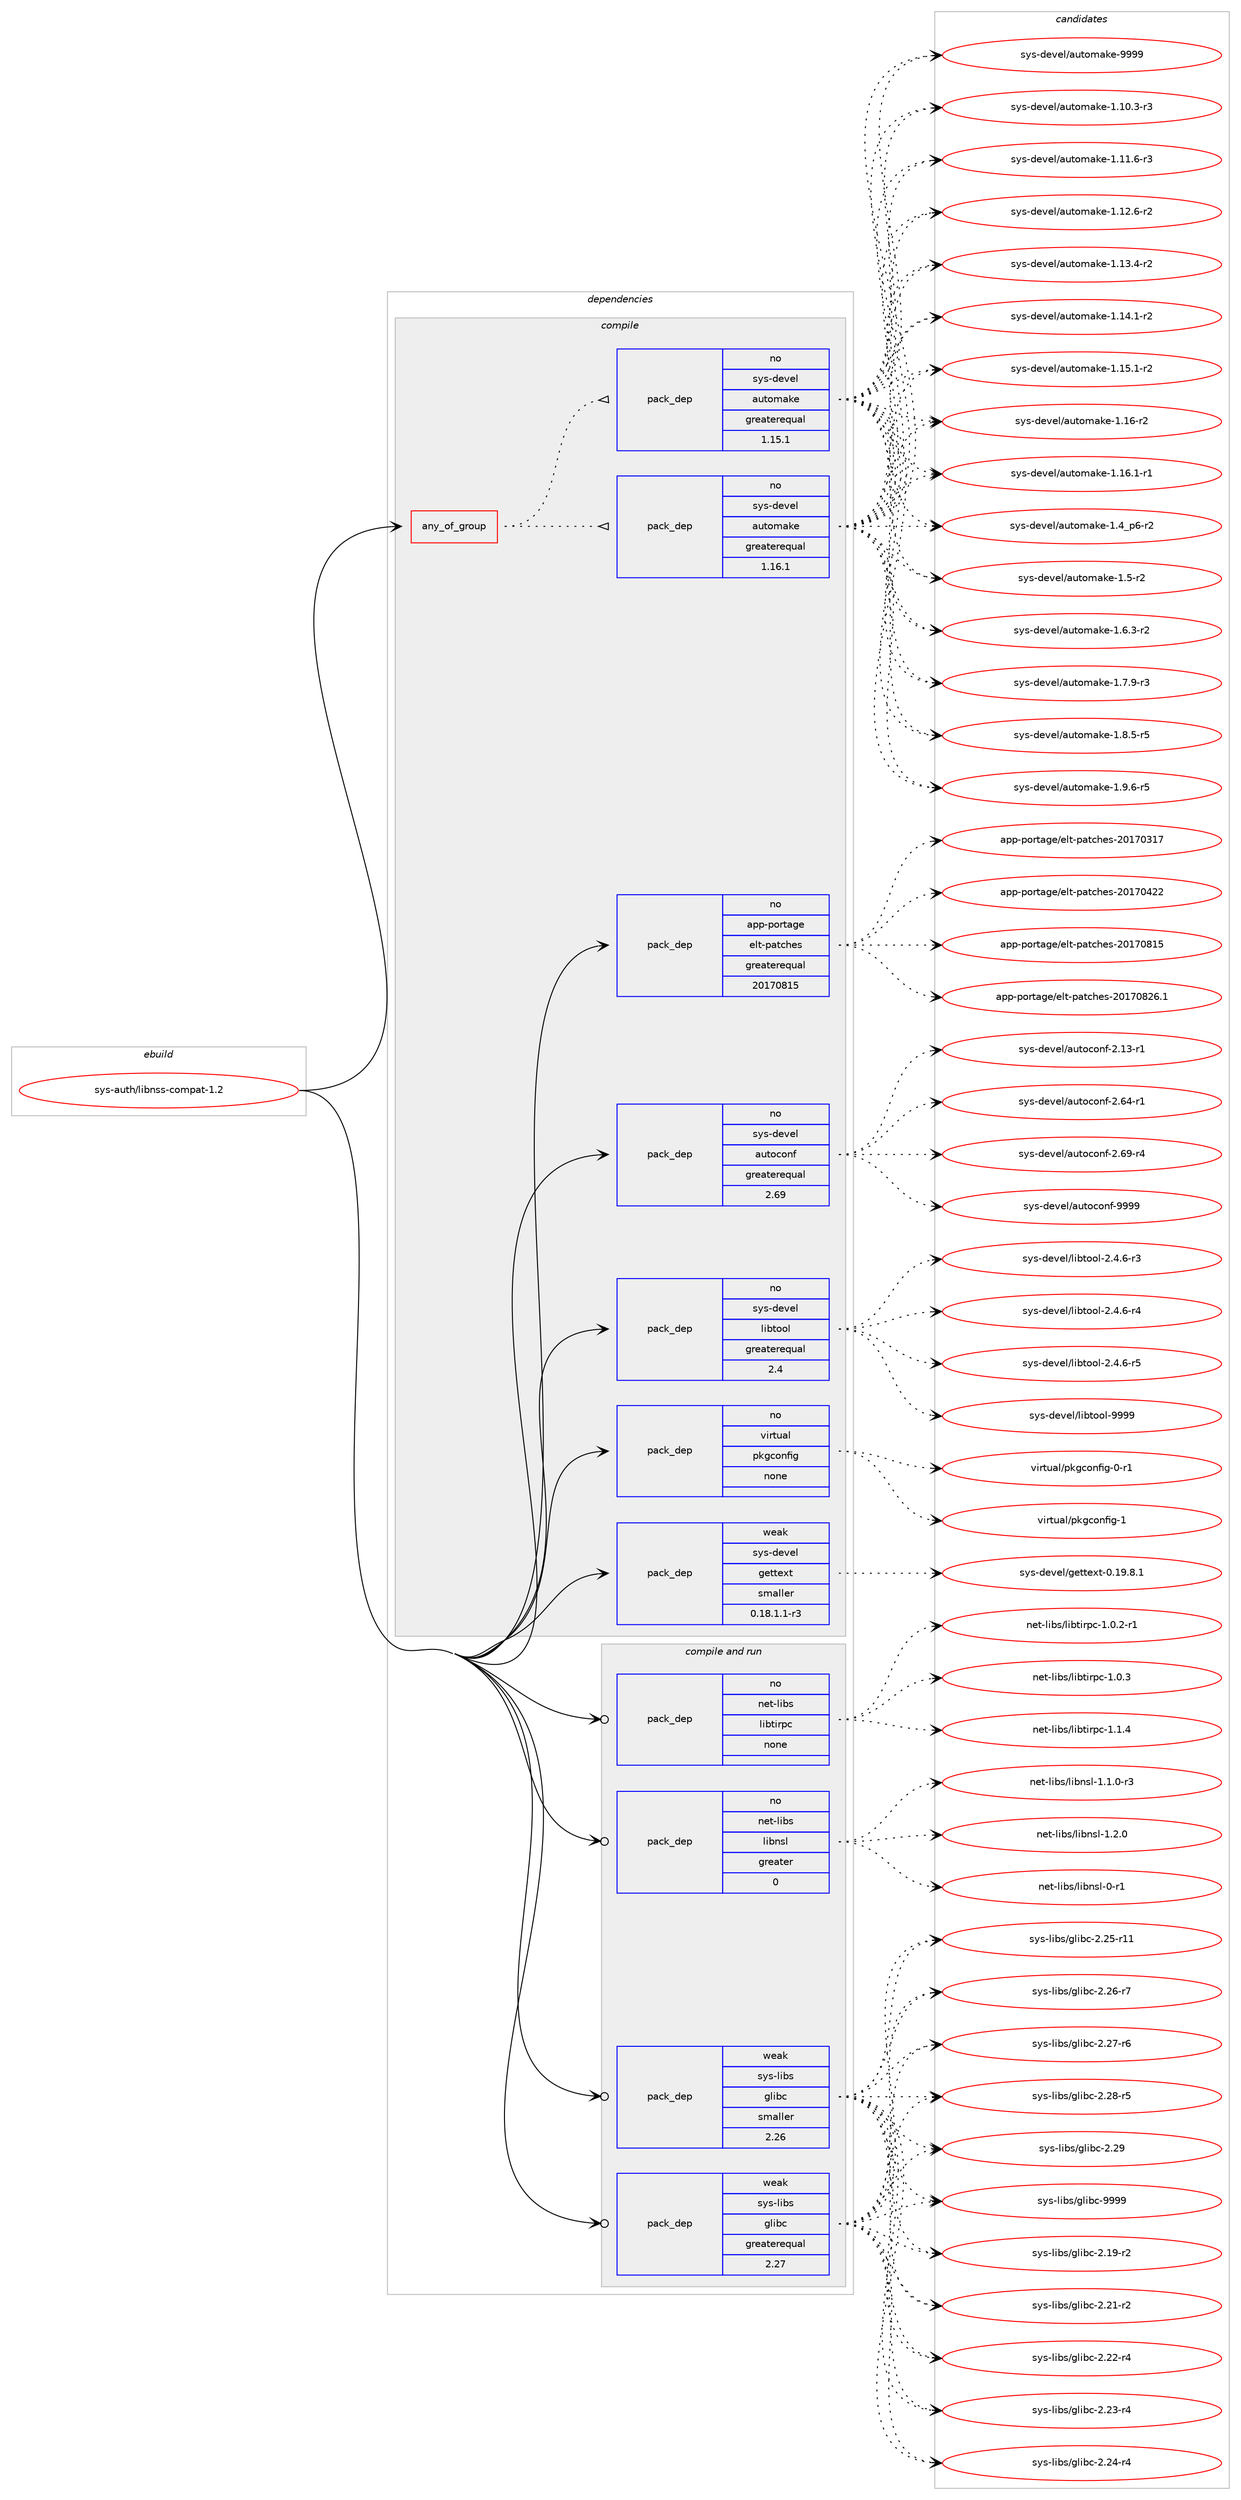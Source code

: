 digraph prolog {

# *************
# Graph options
# *************

newrank=true;
concentrate=true;
compound=true;
graph [rankdir=LR,fontname=Helvetica,fontsize=10,ranksep=1.5];#, ranksep=2.5, nodesep=0.2];
edge  [arrowhead=vee];
node  [fontname=Helvetica,fontsize=10];

# **********
# The ebuild
# **********

subgraph cluster_leftcol {
color=gray;
rank=same;
label=<<i>ebuild</i>>;
id [label="sys-auth/libnss-compat-1.2", color=red, width=4, href="../sys-auth/libnss-compat-1.2.svg"];
}

# ****************
# The dependencies
# ****************

subgraph cluster_midcol {
color=gray;
label=<<i>dependencies</i>>;
subgraph cluster_compile {
fillcolor="#eeeeee";
style=filled;
label=<<i>compile</i>>;
subgraph any27219 {
dependency1717158 [label=<<TABLE BORDER="0" CELLBORDER="1" CELLSPACING="0" CELLPADDING="4"><TR><TD CELLPADDING="10">any_of_group</TD></TR></TABLE>>, shape=none, color=red];subgraph pack1231331 {
dependency1717159 [label=<<TABLE BORDER="0" CELLBORDER="1" CELLSPACING="0" CELLPADDING="4" WIDTH="220"><TR><TD ROWSPAN="6" CELLPADDING="30">pack_dep</TD></TR><TR><TD WIDTH="110">no</TD></TR><TR><TD>sys-devel</TD></TR><TR><TD>automake</TD></TR><TR><TD>greaterequal</TD></TR><TR><TD>1.16.1</TD></TR></TABLE>>, shape=none, color=blue];
}
dependency1717158:e -> dependency1717159:w [weight=20,style="dotted",arrowhead="oinv"];
subgraph pack1231332 {
dependency1717160 [label=<<TABLE BORDER="0" CELLBORDER="1" CELLSPACING="0" CELLPADDING="4" WIDTH="220"><TR><TD ROWSPAN="6" CELLPADDING="30">pack_dep</TD></TR><TR><TD WIDTH="110">no</TD></TR><TR><TD>sys-devel</TD></TR><TR><TD>automake</TD></TR><TR><TD>greaterequal</TD></TR><TR><TD>1.15.1</TD></TR></TABLE>>, shape=none, color=blue];
}
dependency1717158:e -> dependency1717160:w [weight=20,style="dotted",arrowhead="oinv"];
}
id:e -> dependency1717158:w [weight=20,style="solid",arrowhead="vee"];
subgraph pack1231333 {
dependency1717161 [label=<<TABLE BORDER="0" CELLBORDER="1" CELLSPACING="0" CELLPADDING="4" WIDTH="220"><TR><TD ROWSPAN="6" CELLPADDING="30">pack_dep</TD></TR><TR><TD WIDTH="110">no</TD></TR><TR><TD>app-portage</TD></TR><TR><TD>elt-patches</TD></TR><TR><TD>greaterequal</TD></TR><TR><TD>20170815</TD></TR></TABLE>>, shape=none, color=blue];
}
id:e -> dependency1717161:w [weight=20,style="solid",arrowhead="vee"];
subgraph pack1231334 {
dependency1717162 [label=<<TABLE BORDER="0" CELLBORDER="1" CELLSPACING="0" CELLPADDING="4" WIDTH="220"><TR><TD ROWSPAN="6" CELLPADDING="30">pack_dep</TD></TR><TR><TD WIDTH="110">no</TD></TR><TR><TD>sys-devel</TD></TR><TR><TD>autoconf</TD></TR><TR><TD>greaterequal</TD></TR><TR><TD>2.69</TD></TR></TABLE>>, shape=none, color=blue];
}
id:e -> dependency1717162:w [weight=20,style="solid",arrowhead="vee"];
subgraph pack1231335 {
dependency1717163 [label=<<TABLE BORDER="0" CELLBORDER="1" CELLSPACING="0" CELLPADDING="4" WIDTH="220"><TR><TD ROWSPAN="6" CELLPADDING="30">pack_dep</TD></TR><TR><TD WIDTH="110">no</TD></TR><TR><TD>sys-devel</TD></TR><TR><TD>libtool</TD></TR><TR><TD>greaterequal</TD></TR><TR><TD>2.4</TD></TR></TABLE>>, shape=none, color=blue];
}
id:e -> dependency1717163:w [weight=20,style="solid",arrowhead="vee"];
subgraph pack1231336 {
dependency1717164 [label=<<TABLE BORDER="0" CELLBORDER="1" CELLSPACING="0" CELLPADDING="4" WIDTH="220"><TR><TD ROWSPAN="6" CELLPADDING="30">pack_dep</TD></TR><TR><TD WIDTH="110">no</TD></TR><TR><TD>virtual</TD></TR><TR><TD>pkgconfig</TD></TR><TR><TD>none</TD></TR><TR><TD></TD></TR></TABLE>>, shape=none, color=blue];
}
id:e -> dependency1717164:w [weight=20,style="solid",arrowhead="vee"];
subgraph pack1231337 {
dependency1717165 [label=<<TABLE BORDER="0" CELLBORDER="1" CELLSPACING="0" CELLPADDING="4" WIDTH="220"><TR><TD ROWSPAN="6" CELLPADDING="30">pack_dep</TD></TR><TR><TD WIDTH="110">weak</TD></TR><TR><TD>sys-devel</TD></TR><TR><TD>gettext</TD></TR><TR><TD>smaller</TD></TR><TR><TD>0.18.1.1-r3</TD></TR></TABLE>>, shape=none, color=blue];
}
id:e -> dependency1717165:w [weight=20,style="solid",arrowhead="vee"];
}
subgraph cluster_compileandrun {
fillcolor="#eeeeee";
style=filled;
label=<<i>compile and run</i>>;
subgraph pack1231338 {
dependency1717166 [label=<<TABLE BORDER="0" CELLBORDER="1" CELLSPACING="0" CELLPADDING="4" WIDTH="220"><TR><TD ROWSPAN="6" CELLPADDING="30">pack_dep</TD></TR><TR><TD WIDTH="110">no</TD></TR><TR><TD>net-libs</TD></TR><TR><TD>libnsl</TD></TR><TR><TD>greater</TD></TR><TR><TD>0</TD></TR></TABLE>>, shape=none, color=blue];
}
id:e -> dependency1717166:w [weight=20,style="solid",arrowhead="odotvee"];
subgraph pack1231339 {
dependency1717167 [label=<<TABLE BORDER="0" CELLBORDER="1" CELLSPACING="0" CELLPADDING="4" WIDTH="220"><TR><TD ROWSPAN="6" CELLPADDING="30">pack_dep</TD></TR><TR><TD WIDTH="110">no</TD></TR><TR><TD>net-libs</TD></TR><TR><TD>libtirpc</TD></TR><TR><TD>none</TD></TR><TR><TD></TD></TR></TABLE>>, shape=none, color=blue];
}
id:e -> dependency1717167:w [weight=20,style="solid",arrowhead="odotvee"];
subgraph pack1231340 {
dependency1717168 [label=<<TABLE BORDER="0" CELLBORDER="1" CELLSPACING="0" CELLPADDING="4" WIDTH="220"><TR><TD ROWSPAN="6" CELLPADDING="30">pack_dep</TD></TR><TR><TD WIDTH="110">weak</TD></TR><TR><TD>sys-libs</TD></TR><TR><TD>glibc</TD></TR><TR><TD>greaterequal</TD></TR><TR><TD>2.27</TD></TR></TABLE>>, shape=none, color=blue];
}
id:e -> dependency1717168:w [weight=20,style="solid",arrowhead="odotvee"];
subgraph pack1231341 {
dependency1717169 [label=<<TABLE BORDER="0" CELLBORDER="1" CELLSPACING="0" CELLPADDING="4" WIDTH="220"><TR><TD ROWSPAN="6" CELLPADDING="30">pack_dep</TD></TR><TR><TD WIDTH="110">weak</TD></TR><TR><TD>sys-libs</TD></TR><TR><TD>glibc</TD></TR><TR><TD>smaller</TD></TR><TR><TD>2.26</TD></TR></TABLE>>, shape=none, color=blue];
}
id:e -> dependency1717169:w [weight=20,style="solid",arrowhead="odotvee"];
}
subgraph cluster_run {
fillcolor="#eeeeee";
style=filled;
label=<<i>run</i>>;
}
}

# **************
# The candidates
# **************

subgraph cluster_choices {
rank=same;
color=gray;
label=<<i>candidates</i>>;

subgraph choice1231331 {
color=black;
nodesep=1;
choice11512111545100101118101108479711711611110997107101454946494846514511451 [label="sys-devel/automake-1.10.3-r3", color=red, width=4,href="../sys-devel/automake-1.10.3-r3.svg"];
choice11512111545100101118101108479711711611110997107101454946494946544511451 [label="sys-devel/automake-1.11.6-r3", color=red, width=4,href="../sys-devel/automake-1.11.6-r3.svg"];
choice11512111545100101118101108479711711611110997107101454946495046544511450 [label="sys-devel/automake-1.12.6-r2", color=red, width=4,href="../sys-devel/automake-1.12.6-r2.svg"];
choice11512111545100101118101108479711711611110997107101454946495146524511450 [label="sys-devel/automake-1.13.4-r2", color=red, width=4,href="../sys-devel/automake-1.13.4-r2.svg"];
choice11512111545100101118101108479711711611110997107101454946495246494511450 [label="sys-devel/automake-1.14.1-r2", color=red, width=4,href="../sys-devel/automake-1.14.1-r2.svg"];
choice11512111545100101118101108479711711611110997107101454946495346494511450 [label="sys-devel/automake-1.15.1-r2", color=red, width=4,href="../sys-devel/automake-1.15.1-r2.svg"];
choice1151211154510010111810110847971171161111099710710145494649544511450 [label="sys-devel/automake-1.16-r2", color=red, width=4,href="../sys-devel/automake-1.16-r2.svg"];
choice11512111545100101118101108479711711611110997107101454946495446494511449 [label="sys-devel/automake-1.16.1-r1", color=red, width=4,href="../sys-devel/automake-1.16.1-r1.svg"];
choice115121115451001011181011084797117116111109971071014549465295112544511450 [label="sys-devel/automake-1.4_p6-r2", color=red, width=4,href="../sys-devel/automake-1.4_p6-r2.svg"];
choice11512111545100101118101108479711711611110997107101454946534511450 [label="sys-devel/automake-1.5-r2", color=red, width=4,href="../sys-devel/automake-1.5-r2.svg"];
choice115121115451001011181011084797117116111109971071014549465446514511450 [label="sys-devel/automake-1.6.3-r2", color=red, width=4,href="../sys-devel/automake-1.6.3-r2.svg"];
choice115121115451001011181011084797117116111109971071014549465546574511451 [label="sys-devel/automake-1.7.9-r3", color=red, width=4,href="../sys-devel/automake-1.7.9-r3.svg"];
choice115121115451001011181011084797117116111109971071014549465646534511453 [label="sys-devel/automake-1.8.5-r5", color=red, width=4,href="../sys-devel/automake-1.8.5-r5.svg"];
choice115121115451001011181011084797117116111109971071014549465746544511453 [label="sys-devel/automake-1.9.6-r5", color=red, width=4,href="../sys-devel/automake-1.9.6-r5.svg"];
choice115121115451001011181011084797117116111109971071014557575757 [label="sys-devel/automake-9999", color=red, width=4,href="../sys-devel/automake-9999.svg"];
dependency1717159:e -> choice11512111545100101118101108479711711611110997107101454946494846514511451:w [style=dotted,weight="100"];
dependency1717159:e -> choice11512111545100101118101108479711711611110997107101454946494946544511451:w [style=dotted,weight="100"];
dependency1717159:e -> choice11512111545100101118101108479711711611110997107101454946495046544511450:w [style=dotted,weight="100"];
dependency1717159:e -> choice11512111545100101118101108479711711611110997107101454946495146524511450:w [style=dotted,weight="100"];
dependency1717159:e -> choice11512111545100101118101108479711711611110997107101454946495246494511450:w [style=dotted,weight="100"];
dependency1717159:e -> choice11512111545100101118101108479711711611110997107101454946495346494511450:w [style=dotted,weight="100"];
dependency1717159:e -> choice1151211154510010111810110847971171161111099710710145494649544511450:w [style=dotted,weight="100"];
dependency1717159:e -> choice11512111545100101118101108479711711611110997107101454946495446494511449:w [style=dotted,weight="100"];
dependency1717159:e -> choice115121115451001011181011084797117116111109971071014549465295112544511450:w [style=dotted,weight="100"];
dependency1717159:e -> choice11512111545100101118101108479711711611110997107101454946534511450:w [style=dotted,weight="100"];
dependency1717159:e -> choice115121115451001011181011084797117116111109971071014549465446514511450:w [style=dotted,weight="100"];
dependency1717159:e -> choice115121115451001011181011084797117116111109971071014549465546574511451:w [style=dotted,weight="100"];
dependency1717159:e -> choice115121115451001011181011084797117116111109971071014549465646534511453:w [style=dotted,weight="100"];
dependency1717159:e -> choice115121115451001011181011084797117116111109971071014549465746544511453:w [style=dotted,weight="100"];
dependency1717159:e -> choice115121115451001011181011084797117116111109971071014557575757:w [style=dotted,weight="100"];
}
subgraph choice1231332 {
color=black;
nodesep=1;
choice11512111545100101118101108479711711611110997107101454946494846514511451 [label="sys-devel/automake-1.10.3-r3", color=red, width=4,href="../sys-devel/automake-1.10.3-r3.svg"];
choice11512111545100101118101108479711711611110997107101454946494946544511451 [label="sys-devel/automake-1.11.6-r3", color=red, width=4,href="../sys-devel/automake-1.11.6-r3.svg"];
choice11512111545100101118101108479711711611110997107101454946495046544511450 [label="sys-devel/automake-1.12.6-r2", color=red, width=4,href="../sys-devel/automake-1.12.6-r2.svg"];
choice11512111545100101118101108479711711611110997107101454946495146524511450 [label="sys-devel/automake-1.13.4-r2", color=red, width=4,href="../sys-devel/automake-1.13.4-r2.svg"];
choice11512111545100101118101108479711711611110997107101454946495246494511450 [label="sys-devel/automake-1.14.1-r2", color=red, width=4,href="../sys-devel/automake-1.14.1-r2.svg"];
choice11512111545100101118101108479711711611110997107101454946495346494511450 [label="sys-devel/automake-1.15.1-r2", color=red, width=4,href="../sys-devel/automake-1.15.1-r2.svg"];
choice1151211154510010111810110847971171161111099710710145494649544511450 [label="sys-devel/automake-1.16-r2", color=red, width=4,href="../sys-devel/automake-1.16-r2.svg"];
choice11512111545100101118101108479711711611110997107101454946495446494511449 [label="sys-devel/automake-1.16.1-r1", color=red, width=4,href="../sys-devel/automake-1.16.1-r1.svg"];
choice115121115451001011181011084797117116111109971071014549465295112544511450 [label="sys-devel/automake-1.4_p6-r2", color=red, width=4,href="../sys-devel/automake-1.4_p6-r2.svg"];
choice11512111545100101118101108479711711611110997107101454946534511450 [label="sys-devel/automake-1.5-r2", color=red, width=4,href="../sys-devel/automake-1.5-r2.svg"];
choice115121115451001011181011084797117116111109971071014549465446514511450 [label="sys-devel/automake-1.6.3-r2", color=red, width=4,href="../sys-devel/automake-1.6.3-r2.svg"];
choice115121115451001011181011084797117116111109971071014549465546574511451 [label="sys-devel/automake-1.7.9-r3", color=red, width=4,href="../sys-devel/automake-1.7.9-r3.svg"];
choice115121115451001011181011084797117116111109971071014549465646534511453 [label="sys-devel/automake-1.8.5-r5", color=red, width=4,href="../sys-devel/automake-1.8.5-r5.svg"];
choice115121115451001011181011084797117116111109971071014549465746544511453 [label="sys-devel/automake-1.9.6-r5", color=red, width=4,href="../sys-devel/automake-1.9.6-r5.svg"];
choice115121115451001011181011084797117116111109971071014557575757 [label="sys-devel/automake-9999", color=red, width=4,href="../sys-devel/automake-9999.svg"];
dependency1717160:e -> choice11512111545100101118101108479711711611110997107101454946494846514511451:w [style=dotted,weight="100"];
dependency1717160:e -> choice11512111545100101118101108479711711611110997107101454946494946544511451:w [style=dotted,weight="100"];
dependency1717160:e -> choice11512111545100101118101108479711711611110997107101454946495046544511450:w [style=dotted,weight="100"];
dependency1717160:e -> choice11512111545100101118101108479711711611110997107101454946495146524511450:w [style=dotted,weight="100"];
dependency1717160:e -> choice11512111545100101118101108479711711611110997107101454946495246494511450:w [style=dotted,weight="100"];
dependency1717160:e -> choice11512111545100101118101108479711711611110997107101454946495346494511450:w [style=dotted,weight="100"];
dependency1717160:e -> choice1151211154510010111810110847971171161111099710710145494649544511450:w [style=dotted,weight="100"];
dependency1717160:e -> choice11512111545100101118101108479711711611110997107101454946495446494511449:w [style=dotted,weight="100"];
dependency1717160:e -> choice115121115451001011181011084797117116111109971071014549465295112544511450:w [style=dotted,weight="100"];
dependency1717160:e -> choice11512111545100101118101108479711711611110997107101454946534511450:w [style=dotted,weight="100"];
dependency1717160:e -> choice115121115451001011181011084797117116111109971071014549465446514511450:w [style=dotted,weight="100"];
dependency1717160:e -> choice115121115451001011181011084797117116111109971071014549465546574511451:w [style=dotted,weight="100"];
dependency1717160:e -> choice115121115451001011181011084797117116111109971071014549465646534511453:w [style=dotted,weight="100"];
dependency1717160:e -> choice115121115451001011181011084797117116111109971071014549465746544511453:w [style=dotted,weight="100"];
dependency1717160:e -> choice115121115451001011181011084797117116111109971071014557575757:w [style=dotted,weight="100"];
}
subgraph choice1231333 {
color=black;
nodesep=1;
choice97112112451121111141169710310147101108116451129711699104101115455048495548514955 [label="app-portage/elt-patches-20170317", color=red, width=4,href="../app-portage/elt-patches-20170317.svg"];
choice97112112451121111141169710310147101108116451129711699104101115455048495548525050 [label="app-portage/elt-patches-20170422", color=red, width=4,href="../app-portage/elt-patches-20170422.svg"];
choice97112112451121111141169710310147101108116451129711699104101115455048495548564953 [label="app-portage/elt-patches-20170815", color=red, width=4,href="../app-portage/elt-patches-20170815.svg"];
choice971121124511211111411697103101471011081164511297116991041011154550484955485650544649 [label="app-portage/elt-patches-20170826.1", color=red, width=4,href="../app-portage/elt-patches-20170826.1.svg"];
dependency1717161:e -> choice97112112451121111141169710310147101108116451129711699104101115455048495548514955:w [style=dotted,weight="100"];
dependency1717161:e -> choice97112112451121111141169710310147101108116451129711699104101115455048495548525050:w [style=dotted,weight="100"];
dependency1717161:e -> choice97112112451121111141169710310147101108116451129711699104101115455048495548564953:w [style=dotted,weight="100"];
dependency1717161:e -> choice971121124511211111411697103101471011081164511297116991041011154550484955485650544649:w [style=dotted,weight="100"];
}
subgraph choice1231334 {
color=black;
nodesep=1;
choice1151211154510010111810110847971171161119911111010245504649514511449 [label="sys-devel/autoconf-2.13-r1", color=red, width=4,href="../sys-devel/autoconf-2.13-r1.svg"];
choice1151211154510010111810110847971171161119911111010245504654524511449 [label="sys-devel/autoconf-2.64-r1", color=red, width=4,href="../sys-devel/autoconf-2.64-r1.svg"];
choice1151211154510010111810110847971171161119911111010245504654574511452 [label="sys-devel/autoconf-2.69-r4", color=red, width=4,href="../sys-devel/autoconf-2.69-r4.svg"];
choice115121115451001011181011084797117116111991111101024557575757 [label="sys-devel/autoconf-9999", color=red, width=4,href="../sys-devel/autoconf-9999.svg"];
dependency1717162:e -> choice1151211154510010111810110847971171161119911111010245504649514511449:w [style=dotted,weight="100"];
dependency1717162:e -> choice1151211154510010111810110847971171161119911111010245504654524511449:w [style=dotted,weight="100"];
dependency1717162:e -> choice1151211154510010111810110847971171161119911111010245504654574511452:w [style=dotted,weight="100"];
dependency1717162:e -> choice115121115451001011181011084797117116111991111101024557575757:w [style=dotted,weight="100"];
}
subgraph choice1231335 {
color=black;
nodesep=1;
choice1151211154510010111810110847108105981161111111084550465246544511451 [label="sys-devel/libtool-2.4.6-r3", color=red, width=4,href="../sys-devel/libtool-2.4.6-r3.svg"];
choice1151211154510010111810110847108105981161111111084550465246544511452 [label="sys-devel/libtool-2.4.6-r4", color=red, width=4,href="../sys-devel/libtool-2.4.6-r4.svg"];
choice1151211154510010111810110847108105981161111111084550465246544511453 [label="sys-devel/libtool-2.4.6-r5", color=red, width=4,href="../sys-devel/libtool-2.4.6-r5.svg"];
choice1151211154510010111810110847108105981161111111084557575757 [label="sys-devel/libtool-9999", color=red, width=4,href="../sys-devel/libtool-9999.svg"];
dependency1717163:e -> choice1151211154510010111810110847108105981161111111084550465246544511451:w [style=dotted,weight="100"];
dependency1717163:e -> choice1151211154510010111810110847108105981161111111084550465246544511452:w [style=dotted,weight="100"];
dependency1717163:e -> choice1151211154510010111810110847108105981161111111084550465246544511453:w [style=dotted,weight="100"];
dependency1717163:e -> choice1151211154510010111810110847108105981161111111084557575757:w [style=dotted,weight="100"];
}
subgraph choice1231336 {
color=black;
nodesep=1;
choice11810511411611797108471121071039911111010210510345484511449 [label="virtual/pkgconfig-0-r1", color=red, width=4,href="../virtual/pkgconfig-0-r1.svg"];
choice1181051141161179710847112107103991111101021051034549 [label="virtual/pkgconfig-1", color=red, width=4,href="../virtual/pkgconfig-1.svg"];
dependency1717164:e -> choice11810511411611797108471121071039911111010210510345484511449:w [style=dotted,weight="100"];
dependency1717164:e -> choice1181051141161179710847112107103991111101021051034549:w [style=dotted,weight="100"];
}
subgraph choice1231337 {
color=black;
nodesep=1;
choice1151211154510010111810110847103101116116101120116454846495746564649 [label="sys-devel/gettext-0.19.8.1", color=red, width=4,href="../sys-devel/gettext-0.19.8.1.svg"];
dependency1717165:e -> choice1151211154510010111810110847103101116116101120116454846495746564649:w [style=dotted,weight="100"];
}
subgraph choice1231338 {
color=black;
nodesep=1;
choice1101011164510810598115471081059811011510845484511449 [label="net-libs/libnsl-0-r1", color=red, width=4,href="../net-libs/libnsl-0-r1.svg"];
choice110101116451081059811547108105981101151084549464946484511451 [label="net-libs/libnsl-1.1.0-r3", color=red, width=4,href="../net-libs/libnsl-1.1.0-r3.svg"];
choice11010111645108105981154710810598110115108454946504648 [label="net-libs/libnsl-1.2.0", color=red, width=4,href="../net-libs/libnsl-1.2.0.svg"];
dependency1717166:e -> choice1101011164510810598115471081059811011510845484511449:w [style=dotted,weight="100"];
dependency1717166:e -> choice110101116451081059811547108105981101151084549464946484511451:w [style=dotted,weight="100"];
dependency1717166:e -> choice11010111645108105981154710810598110115108454946504648:w [style=dotted,weight="100"];
}
subgraph choice1231339 {
color=black;
nodesep=1;
choice11010111645108105981154710810598116105114112994549464846504511449 [label="net-libs/libtirpc-1.0.2-r1", color=red, width=4,href="../net-libs/libtirpc-1.0.2-r1.svg"];
choice1101011164510810598115471081059811610511411299454946484651 [label="net-libs/libtirpc-1.0.3", color=red, width=4,href="../net-libs/libtirpc-1.0.3.svg"];
choice1101011164510810598115471081059811610511411299454946494652 [label="net-libs/libtirpc-1.1.4", color=red, width=4,href="../net-libs/libtirpc-1.1.4.svg"];
dependency1717167:e -> choice11010111645108105981154710810598116105114112994549464846504511449:w [style=dotted,weight="100"];
dependency1717167:e -> choice1101011164510810598115471081059811610511411299454946484651:w [style=dotted,weight="100"];
dependency1717167:e -> choice1101011164510810598115471081059811610511411299454946494652:w [style=dotted,weight="100"];
}
subgraph choice1231340 {
color=black;
nodesep=1;
choice115121115451081059811547103108105989945504649574511450 [label="sys-libs/glibc-2.19-r2", color=red, width=4,href="../sys-libs/glibc-2.19-r2.svg"];
choice115121115451081059811547103108105989945504650494511450 [label="sys-libs/glibc-2.21-r2", color=red, width=4,href="../sys-libs/glibc-2.21-r2.svg"];
choice115121115451081059811547103108105989945504650504511452 [label="sys-libs/glibc-2.22-r4", color=red, width=4,href="../sys-libs/glibc-2.22-r4.svg"];
choice115121115451081059811547103108105989945504650514511452 [label="sys-libs/glibc-2.23-r4", color=red, width=4,href="../sys-libs/glibc-2.23-r4.svg"];
choice115121115451081059811547103108105989945504650524511452 [label="sys-libs/glibc-2.24-r4", color=red, width=4,href="../sys-libs/glibc-2.24-r4.svg"];
choice11512111545108105981154710310810598994550465053451144949 [label="sys-libs/glibc-2.25-r11", color=red, width=4,href="../sys-libs/glibc-2.25-r11.svg"];
choice115121115451081059811547103108105989945504650544511455 [label="sys-libs/glibc-2.26-r7", color=red, width=4,href="../sys-libs/glibc-2.26-r7.svg"];
choice115121115451081059811547103108105989945504650554511454 [label="sys-libs/glibc-2.27-r6", color=red, width=4,href="../sys-libs/glibc-2.27-r6.svg"];
choice115121115451081059811547103108105989945504650564511453 [label="sys-libs/glibc-2.28-r5", color=red, width=4,href="../sys-libs/glibc-2.28-r5.svg"];
choice11512111545108105981154710310810598994550465057 [label="sys-libs/glibc-2.29", color=red, width=4,href="../sys-libs/glibc-2.29.svg"];
choice11512111545108105981154710310810598994557575757 [label="sys-libs/glibc-9999", color=red, width=4,href="../sys-libs/glibc-9999.svg"];
dependency1717168:e -> choice115121115451081059811547103108105989945504649574511450:w [style=dotted,weight="100"];
dependency1717168:e -> choice115121115451081059811547103108105989945504650494511450:w [style=dotted,weight="100"];
dependency1717168:e -> choice115121115451081059811547103108105989945504650504511452:w [style=dotted,weight="100"];
dependency1717168:e -> choice115121115451081059811547103108105989945504650514511452:w [style=dotted,weight="100"];
dependency1717168:e -> choice115121115451081059811547103108105989945504650524511452:w [style=dotted,weight="100"];
dependency1717168:e -> choice11512111545108105981154710310810598994550465053451144949:w [style=dotted,weight="100"];
dependency1717168:e -> choice115121115451081059811547103108105989945504650544511455:w [style=dotted,weight="100"];
dependency1717168:e -> choice115121115451081059811547103108105989945504650554511454:w [style=dotted,weight="100"];
dependency1717168:e -> choice115121115451081059811547103108105989945504650564511453:w [style=dotted,weight="100"];
dependency1717168:e -> choice11512111545108105981154710310810598994550465057:w [style=dotted,weight="100"];
dependency1717168:e -> choice11512111545108105981154710310810598994557575757:w [style=dotted,weight="100"];
}
subgraph choice1231341 {
color=black;
nodesep=1;
choice115121115451081059811547103108105989945504649574511450 [label="sys-libs/glibc-2.19-r2", color=red, width=4,href="../sys-libs/glibc-2.19-r2.svg"];
choice115121115451081059811547103108105989945504650494511450 [label="sys-libs/glibc-2.21-r2", color=red, width=4,href="../sys-libs/glibc-2.21-r2.svg"];
choice115121115451081059811547103108105989945504650504511452 [label="sys-libs/glibc-2.22-r4", color=red, width=4,href="../sys-libs/glibc-2.22-r4.svg"];
choice115121115451081059811547103108105989945504650514511452 [label="sys-libs/glibc-2.23-r4", color=red, width=4,href="../sys-libs/glibc-2.23-r4.svg"];
choice115121115451081059811547103108105989945504650524511452 [label="sys-libs/glibc-2.24-r4", color=red, width=4,href="../sys-libs/glibc-2.24-r4.svg"];
choice11512111545108105981154710310810598994550465053451144949 [label="sys-libs/glibc-2.25-r11", color=red, width=4,href="../sys-libs/glibc-2.25-r11.svg"];
choice115121115451081059811547103108105989945504650544511455 [label="sys-libs/glibc-2.26-r7", color=red, width=4,href="../sys-libs/glibc-2.26-r7.svg"];
choice115121115451081059811547103108105989945504650554511454 [label="sys-libs/glibc-2.27-r6", color=red, width=4,href="../sys-libs/glibc-2.27-r6.svg"];
choice115121115451081059811547103108105989945504650564511453 [label="sys-libs/glibc-2.28-r5", color=red, width=4,href="../sys-libs/glibc-2.28-r5.svg"];
choice11512111545108105981154710310810598994550465057 [label="sys-libs/glibc-2.29", color=red, width=4,href="../sys-libs/glibc-2.29.svg"];
choice11512111545108105981154710310810598994557575757 [label="sys-libs/glibc-9999", color=red, width=4,href="../sys-libs/glibc-9999.svg"];
dependency1717169:e -> choice115121115451081059811547103108105989945504649574511450:w [style=dotted,weight="100"];
dependency1717169:e -> choice115121115451081059811547103108105989945504650494511450:w [style=dotted,weight="100"];
dependency1717169:e -> choice115121115451081059811547103108105989945504650504511452:w [style=dotted,weight="100"];
dependency1717169:e -> choice115121115451081059811547103108105989945504650514511452:w [style=dotted,weight="100"];
dependency1717169:e -> choice115121115451081059811547103108105989945504650524511452:w [style=dotted,weight="100"];
dependency1717169:e -> choice11512111545108105981154710310810598994550465053451144949:w [style=dotted,weight="100"];
dependency1717169:e -> choice115121115451081059811547103108105989945504650544511455:w [style=dotted,weight="100"];
dependency1717169:e -> choice115121115451081059811547103108105989945504650554511454:w [style=dotted,weight="100"];
dependency1717169:e -> choice115121115451081059811547103108105989945504650564511453:w [style=dotted,weight="100"];
dependency1717169:e -> choice11512111545108105981154710310810598994550465057:w [style=dotted,weight="100"];
dependency1717169:e -> choice11512111545108105981154710310810598994557575757:w [style=dotted,weight="100"];
}
}

}
